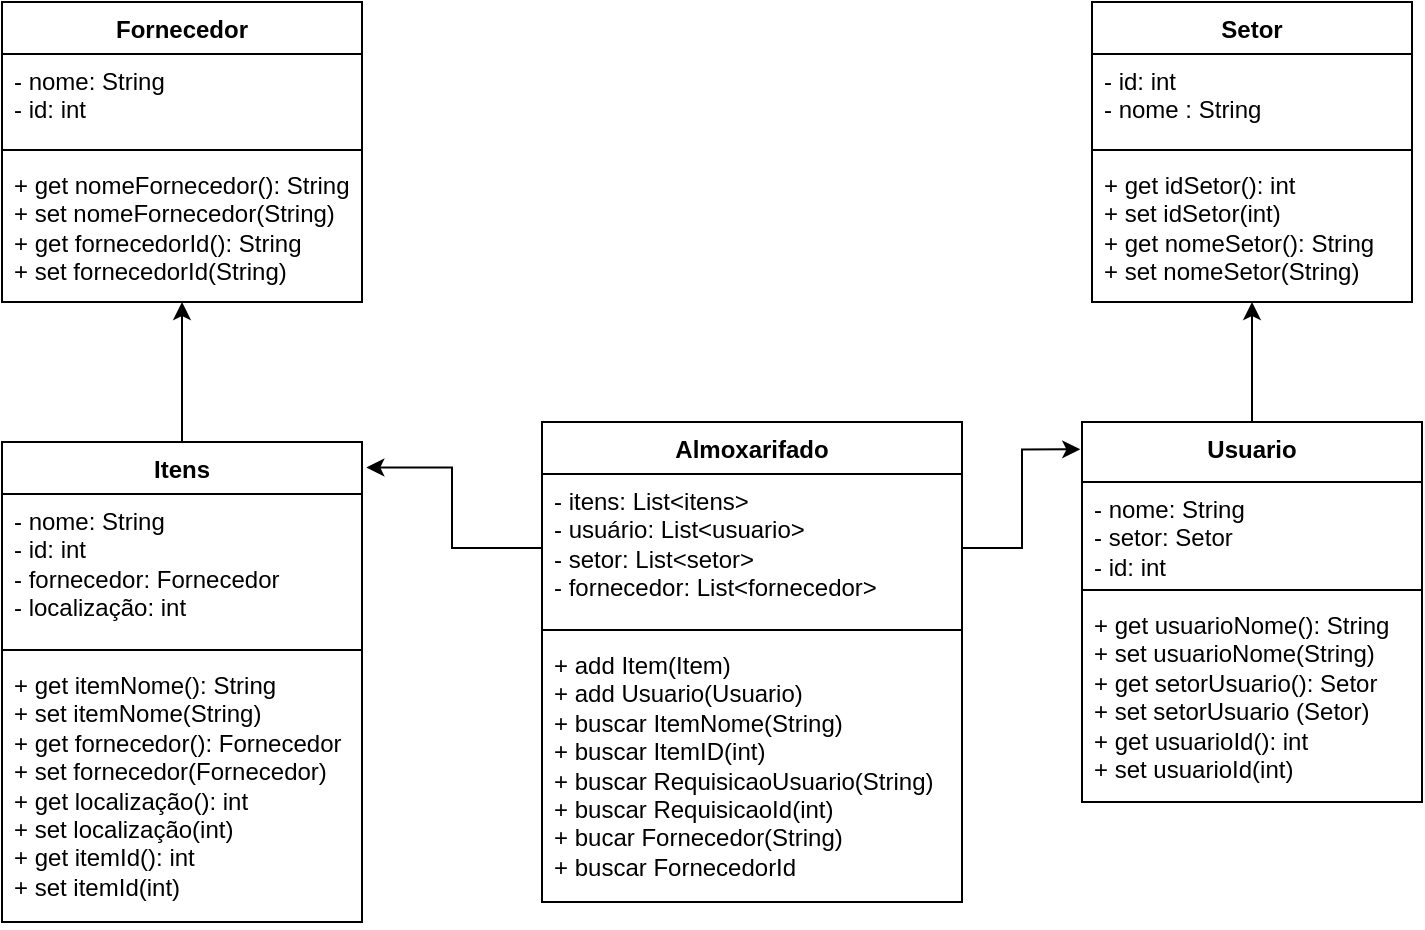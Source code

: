 <mxfile version="21.6.8" type="device">
  <diagram id="C5RBs43oDa-KdzZeNtuy" name="Page-1">
    <mxGraphModel dx="1219" dy="769" grid="1" gridSize="10" guides="1" tooltips="1" connect="1" arrows="1" fold="1" page="1" pageScale="1" pageWidth="827" pageHeight="1169" math="0" shadow="0">
      <root>
        <mxCell id="WIyWlLk6GJQsqaUBKTNV-0" />
        <mxCell id="WIyWlLk6GJQsqaUBKTNV-1" parent="WIyWlLk6GJQsqaUBKTNV-0" />
        <mxCell id="LES1Whu-kChFvFYX6Mq4-0" value="Almoxarifado" style="swimlane;fontStyle=1;align=center;verticalAlign=top;childLayout=stackLayout;horizontal=1;startSize=26;horizontalStack=0;resizeParent=1;resizeParentMax=0;resizeLast=0;collapsible=1;marginBottom=0;whiteSpace=wrap;html=1;labelBackgroundColor=none;" parent="WIyWlLk6GJQsqaUBKTNV-1" vertex="1">
          <mxGeometry x="320" y="290" width="210" height="240" as="geometry" />
        </mxCell>
        <mxCell id="LES1Whu-kChFvFYX6Mq4-1" value="- itens: List&amp;lt;itens&amp;gt;&lt;br&gt;- usuário: List&amp;lt;usuario&amp;gt;&lt;br&gt;- setor: List&amp;lt;setor&amp;gt;&lt;br&gt;- fornecedor: List&amp;lt;fornecedor&amp;gt;" style="text;strokeColor=none;fillColor=none;align=left;verticalAlign=top;spacingLeft=4;spacingRight=4;overflow=hidden;rotatable=0;points=[[0,0.5],[1,0.5]];portConstraint=eastwest;whiteSpace=wrap;html=1;labelBackgroundColor=none;" parent="LES1Whu-kChFvFYX6Mq4-0" vertex="1">
          <mxGeometry y="26" width="210" height="74" as="geometry" />
        </mxCell>
        <mxCell id="LES1Whu-kChFvFYX6Mq4-2" value="" style="line;strokeWidth=1;fillColor=none;align=left;verticalAlign=middle;spacingTop=-1;spacingLeft=3;spacingRight=3;rotatable=0;labelPosition=right;points=[];portConstraint=eastwest;labelBackgroundColor=none;" parent="LES1Whu-kChFvFYX6Mq4-0" vertex="1">
          <mxGeometry y="100" width="210" height="8" as="geometry" />
        </mxCell>
        <mxCell id="LES1Whu-kChFvFYX6Mq4-3" value="+ add Item(Item)&lt;br&gt;+ add Usuario(Usuario)&lt;br&gt;+ buscar ItemNome(String)&lt;br&gt;+ buscar ItemID(int)&lt;br&gt;+ buscar RequisicaoUsuario(String)&lt;br&gt;+ buscar RequisicaoId(int)&lt;br&gt;+ bucar Fornecedor(String)&lt;br&gt;+ buscar FornecedorId" style="text;strokeColor=none;fillColor=none;align=left;verticalAlign=top;spacingLeft=4;spacingRight=4;overflow=hidden;rotatable=0;points=[[0,0.5],[1,0.5]];portConstraint=eastwest;whiteSpace=wrap;html=1;labelBackgroundColor=none;" parent="LES1Whu-kChFvFYX6Mq4-0" vertex="1">
          <mxGeometry y="108" width="210" height="132" as="geometry" />
        </mxCell>
        <mxCell id="LES1Whu-kChFvFYX6Mq4-50" style="edgeStyle=orthogonalEdgeStyle;rounded=0;orthogonalLoop=1;jettySize=auto;html=1;exitX=0.5;exitY=0;exitDx=0;exitDy=0;entryX=0.5;entryY=1;entryDx=0;entryDy=0;labelBackgroundColor=none;fontColor=default;" parent="WIyWlLk6GJQsqaUBKTNV-1" source="LES1Whu-kChFvFYX6Mq4-12" target="LES1Whu-kChFvFYX6Mq4-27" edge="1">
          <mxGeometry relative="1" as="geometry" />
        </mxCell>
        <mxCell id="LES1Whu-kChFvFYX6Mq4-12" value="Itens" style="swimlane;fontStyle=1;align=center;verticalAlign=top;childLayout=stackLayout;horizontal=1;startSize=26;horizontalStack=0;resizeParent=1;resizeParentMax=0;resizeLast=0;collapsible=1;marginBottom=0;whiteSpace=wrap;html=1;labelBackgroundColor=none;" parent="WIyWlLk6GJQsqaUBKTNV-1" vertex="1">
          <mxGeometry x="50" y="300" width="180" height="240" as="geometry" />
        </mxCell>
        <mxCell id="LES1Whu-kChFvFYX6Mq4-13" value="- nome: String&lt;br&gt;- id: int&lt;br&gt;- fornecedor: Fornecedor&lt;br&gt;- localização: int" style="text;strokeColor=none;fillColor=none;align=left;verticalAlign=top;spacingLeft=4;spacingRight=4;overflow=hidden;rotatable=0;points=[[0,0.5],[1,0.5]];portConstraint=eastwest;whiteSpace=wrap;html=1;labelBackgroundColor=none;" parent="LES1Whu-kChFvFYX6Mq4-12" vertex="1">
          <mxGeometry y="26" width="180" height="74" as="geometry" />
        </mxCell>
        <mxCell id="LES1Whu-kChFvFYX6Mq4-14" value="" style="line;strokeWidth=1;fillColor=none;align=left;verticalAlign=middle;spacingTop=-1;spacingLeft=3;spacingRight=3;rotatable=0;labelPosition=right;points=[];portConstraint=eastwest;labelBackgroundColor=none;" parent="LES1Whu-kChFvFYX6Mq4-12" vertex="1">
          <mxGeometry y="100" width="180" height="8" as="geometry" />
        </mxCell>
        <mxCell id="LES1Whu-kChFvFYX6Mq4-15" value="+ get itemNome(): String&lt;br style=&quot;border-color: var(--border-color);&quot;&gt;+ set itemNome(String)&lt;br&gt;+ get fornecedor(): Fornecedor&lt;br style=&quot;border-color: var(--border-color);&quot;&gt;+ set fornecedor(Fornecedor)&lt;br&gt;+ get localização(): int&lt;br style=&quot;border-color: var(--border-color);&quot;&gt;+ set localização(int)&lt;br&gt;+ get itemId(): int&lt;br&gt;+ set itemId(int)" style="text;strokeColor=none;fillColor=none;align=left;verticalAlign=top;spacingLeft=4;spacingRight=4;overflow=hidden;rotatable=0;points=[[0,0.5],[1,0.5]];portConstraint=eastwest;whiteSpace=wrap;html=1;labelBackgroundColor=none;" parent="LES1Whu-kChFvFYX6Mq4-12" vertex="1">
          <mxGeometry y="108" width="180" height="132" as="geometry" />
        </mxCell>
        <mxCell id="LES1Whu-kChFvFYX6Mq4-53" style="edgeStyle=orthogonalEdgeStyle;rounded=0;orthogonalLoop=1;jettySize=auto;html=1;exitX=0.5;exitY=0;exitDx=0;exitDy=0;entryX=0.5;entryY=1;entryDx=0;entryDy=0;entryPerimeter=0;labelBackgroundColor=none;fontColor=default;" parent="WIyWlLk6GJQsqaUBKTNV-1" source="LES1Whu-kChFvFYX6Mq4-16" target="LES1Whu-kChFvFYX6Mq4-34" edge="1">
          <mxGeometry relative="1" as="geometry" />
        </mxCell>
        <mxCell id="LES1Whu-kChFvFYX6Mq4-16" value="Usuario" style="swimlane;fontStyle=1;align=center;verticalAlign=top;childLayout=stackLayout;horizontal=1;startSize=30;horizontalStack=0;resizeParent=1;resizeParentMax=0;resizeLast=0;collapsible=1;marginBottom=0;whiteSpace=wrap;html=1;labelBackgroundColor=none;" parent="WIyWlLk6GJQsqaUBKTNV-1" vertex="1">
          <mxGeometry x="590" y="290" width="170" height="190" as="geometry" />
        </mxCell>
        <mxCell id="LES1Whu-kChFvFYX6Mq4-17" value="- nome: String&lt;br&gt;- setor: Setor&lt;br&gt;- id: int" style="text;strokeColor=none;fillColor=none;align=left;verticalAlign=top;spacingLeft=4;spacingRight=4;overflow=hidden;rotatable=0;points=[[0,0.5],[1,0.5]];portConstraint=eastwest;whiteSpace=wrap;html=1;labelBackgroundColor=none;" parent="LES1Whu-kChFvFYX6Mq4-16" vertex="1">
          <mxGeometry y="30" width="170" height="50" as="geometry" />
        </mxCell>
        <mxCell id="LES1Whu-kChFvFYX6Mq4-18" value="" style="line;strokeWidth=1;fillColor=none;align=left;verticalAlign=middle;spacingTop=-1;spacingLeft=3;spacingRight=3;rotatable=0;labelPosition=right;points=[];portConstraint=eastwest;labelBackgroundColor=none;" parent="LES1Whu-kChFvFYX6Mq4-16" vertex="1">
          <mxGeometry y="80" width="170" height="8" as="geometry" />
        </mxCell>
        <mxCell id="LES1Whu-kChFvFYX6Mq4-19" value="+ get usuarioNome(): String&lt;br&gt;+ set usuarioNome(String)&lt;br&gt;+ get setorUsuario(): Setor&lt;br style=&quot;border-color: var(--border-color);&quot;&gt;+ set setorUsuario (Setor)&lt;br&gt;+ get usuarioId(): int&lt;br style=&quot;border-color: var(--border-color);&quot;&gt;+ set usuarioId(int)" style="text;strokeColor=none;fillColor=none;align=left;verticalAlign=top;spacingLeft=4;spacingRight=4;overflow=hidden;rotatable=0;points=[[0,0.5],[1,0.5]];portConstraint=eastwest;whiteSpace=wrap;html=1;labelBackgroundColor=none;" parent="LES1Whu-kChFvFYX6Mq4-16" vertex="1">
          <mxGeometry y="88" width="170" height="102" as="geometry" />
        </mxCell>
        <mxCell id="LES1Whu-kChFvFYX6Mq4-27" value="Fornecedor" style="swimlane;fontStyle=1;align=center;verticalAlign=top;childLayout=stackLayout;horizontal=1;startSize=26;horizontalStack=0;resizeParent=1;resizeParentMax=0;resizeLast=0;collapsible=1;marginBottom=0;whiteSpace=wrap;html=1;labelBackgroundColor=none;" parent="WIyWlLk6GJQsqaUBKTNV-1" vertex="1">
          <mxGeometry x="50" y="80" width="180" height="150" as="geometry" />
        </mxCell>
        <mxCell id="LES1Whu-kChFvFYX6Mq4-28" value="- nome: String&lt;br&gt;- id: int" style="text;strokeColor=none;fillColor=none;align=left;verticalAlign=top;spacingLeft=4;spacingRight=4;overflow=hidden;rotatable=0;points=[[0,0.5],[1,0.5]];portConstraint=eastwest;whiteSpace=wrap;html=1;labelBackgroundColor=none;" parent="LES1Whu-kChFvFYX6Mq4-27" vertex="1">
          <mxGeometry y="26" width="180" height="44" as="geometry" />
        </mxCell>
        <mxCell id="LES1Whu-kChFvFYX6Mq4-29" value="" style="line;strokeWidth=1;fillColor=none;align=left;verticalAlign=middle;spacingTop=-1;spacingLeft=3;spacingRight=3;rotatable=0;labelPosition=right;points=[];portConstraint=eastwest;labelBackgroundColor=none;" parent="LES1Whu-kChFvFYX6Mq4-27" vertex="1">
          <mxGeometry y="70" width="180" height="8" as="geometry" />
        </mxCell>
        <mxCell id="LES1Whu-kChFvFYX6Mq4-30" value="+ get nomeFornecedor(): String&lt;br&gt;+ set nomeFornecedor(String)&lt;br&gt;+ get fornecedorId(): String&lt;br&gt;+ set fornecedorId(String)" style="text;strokeColor=none;fillColor=none;align=left;verticalAlign=top;spacingLeft=4;spacingRight=4;overflow=hidden;rotatable=0;points=[[0,0.5],[1,0.5]];portConstraint=eastwest;whiteSpace=wrap;html=1;labelBackgroundColor=none;" parent="LES1Whu-kChFvFYX6Mq4-27" vertex="1">
          <mxGeometry y="78" width="180" height="72" as="geometry" />
        </mxCell>
        <mxCell id="LES1Whu-kChFvFYX6Mq4-31" value="Setor" style="swimlane;fontStyle=1;align=center;verticalAlign=top;childLayout=stackLayout;horizontal=1;startSize=26;horizontalStack=0;resizeParent=1;resizeParentMax=0;resizeLast=0;collapsible=1;marginBottom=0;whiteSpace=wrap;html=1;labelBackgroundColor=none;" parent="WIyWlLk6GJQsqaUBKTNV-1" vertex="1">
          <mxGeometry x="595" y="80" width="160" height="150" as="geometry" />
        </mxCell>
        <mxCell id="LES1Whu-kChFvFYX6Mq4-32" value="- id: int&lt;br&gt;- nome : String" style="text;strokeColor=none;fillColor=none;align=left;verticalAlign=top;spacingLeft=4;spacingRight=4;overflow=hidden;rotatable=0;points=[[0,0.5],[1,0.5]];portConstraint=eastwest;whiteSpace=wrap;html=1;labelBackgroundColor=none;" parent="LES1Whu-kChFvFYX6Mq4-31" vertex="1">
          <mxGeometry y="26" width="160" height="44" as="geometry" />
        </mxCell>
        <mxCell id="LES1Whu-kChFvFYX6Mq4-33" value="" style="line;strokeWidth=1;fillColor=none;align=left;verticalAlign=middle;spacingTop=-1;spacingLeft=3;spacingRight=3;rotatable=0;labelPosition=right;points=[];portConstraint=eastwest;labelBackgroundColor=none;" parent="LES1Whu-kChFvFYX6Mq4-31" vertex="1">
          <mxGeometry y="70" width="160" height="8" as="geometry" />
        </mxCell>
        <mxCell id="LES1Whu-kChFvFYX6Mq4-34" value="+ get idSetor(): int&lt;br style=&quot;border-color: var(--border-color);&quot;&gt;+ set idSetor(int)&lt;br&gt;+ get nomeSetor(): String&lt;br style=&quot;border-color: var(--border-color);&quot;&gt;+ set nomeSetor(String)" style="text;strokeColor=none;fillColor=none;align=left;verticalAlign=top;spacingLeft=4;spacingRight=4;overflow=hidden;rotatable=0;points=[[0,0.5],[1,0.5]];portConstraint=eastwest;whiteSpace=wrap;html=1;labelBackgroundColor=none;" parent="LES1Whu-kChFvFYX6Mq4-31" vertex="1">
          <mxGeometry y="78" width="160" height="72" as="geometry" />
        </mxCell>
        <mxCell id="LES1Whu-kChFvFYX6Mq4-48" style="edgeStyle=orthogonalEdgeStyle;rounded=0;orthogonalLoop=1;jettySize=auto;html=1;exitX=0;exitY=0.5;exitDx=0;exitDy=0;entryX=1.012;entryY=0.053;entryDx=0;entryDy=0;entryPerimeter=0;labelBackgroundColor=none;fontColor=default;" parent="WIyWlLk6GJQsqaUBKTNV-1" source="LES1Whu-kChFvFYX6Mq4-1" target="LES1Whu-kChFvFYX6Mq4-12" edge="1">
          <mxGeometry relative="1" as="geometry" />
        </mxCell>
        <mxCell id="LES1Whu-kChFvFYX6Mq4-51" style="edgeStyle=orthogonalEdgeStyle;rounded=0;orthogonalLoop=1;jettySize=auto;html=1;exitX=1;exitY=0.5;exitDx=0;exitDy=0;entryX=-0.005;entryY=0.072;entryDx=0;entryDy=0;entryPerimeter=0;labelBackgroundColor=none;fontColor=default;" parent="WIyWlLk6GJQsqaUBKTNV-1" source="LES1Whu-kChFvFYX6Mq4-1" target="LES1Whu-kChFvFYX6Mq4-16" edge="1">
          <mxGeometry relative="1" as="geometry" />
        </mxCell>
      </root>
    </mxGraphModel>
  </diagram>
</mxfile>
